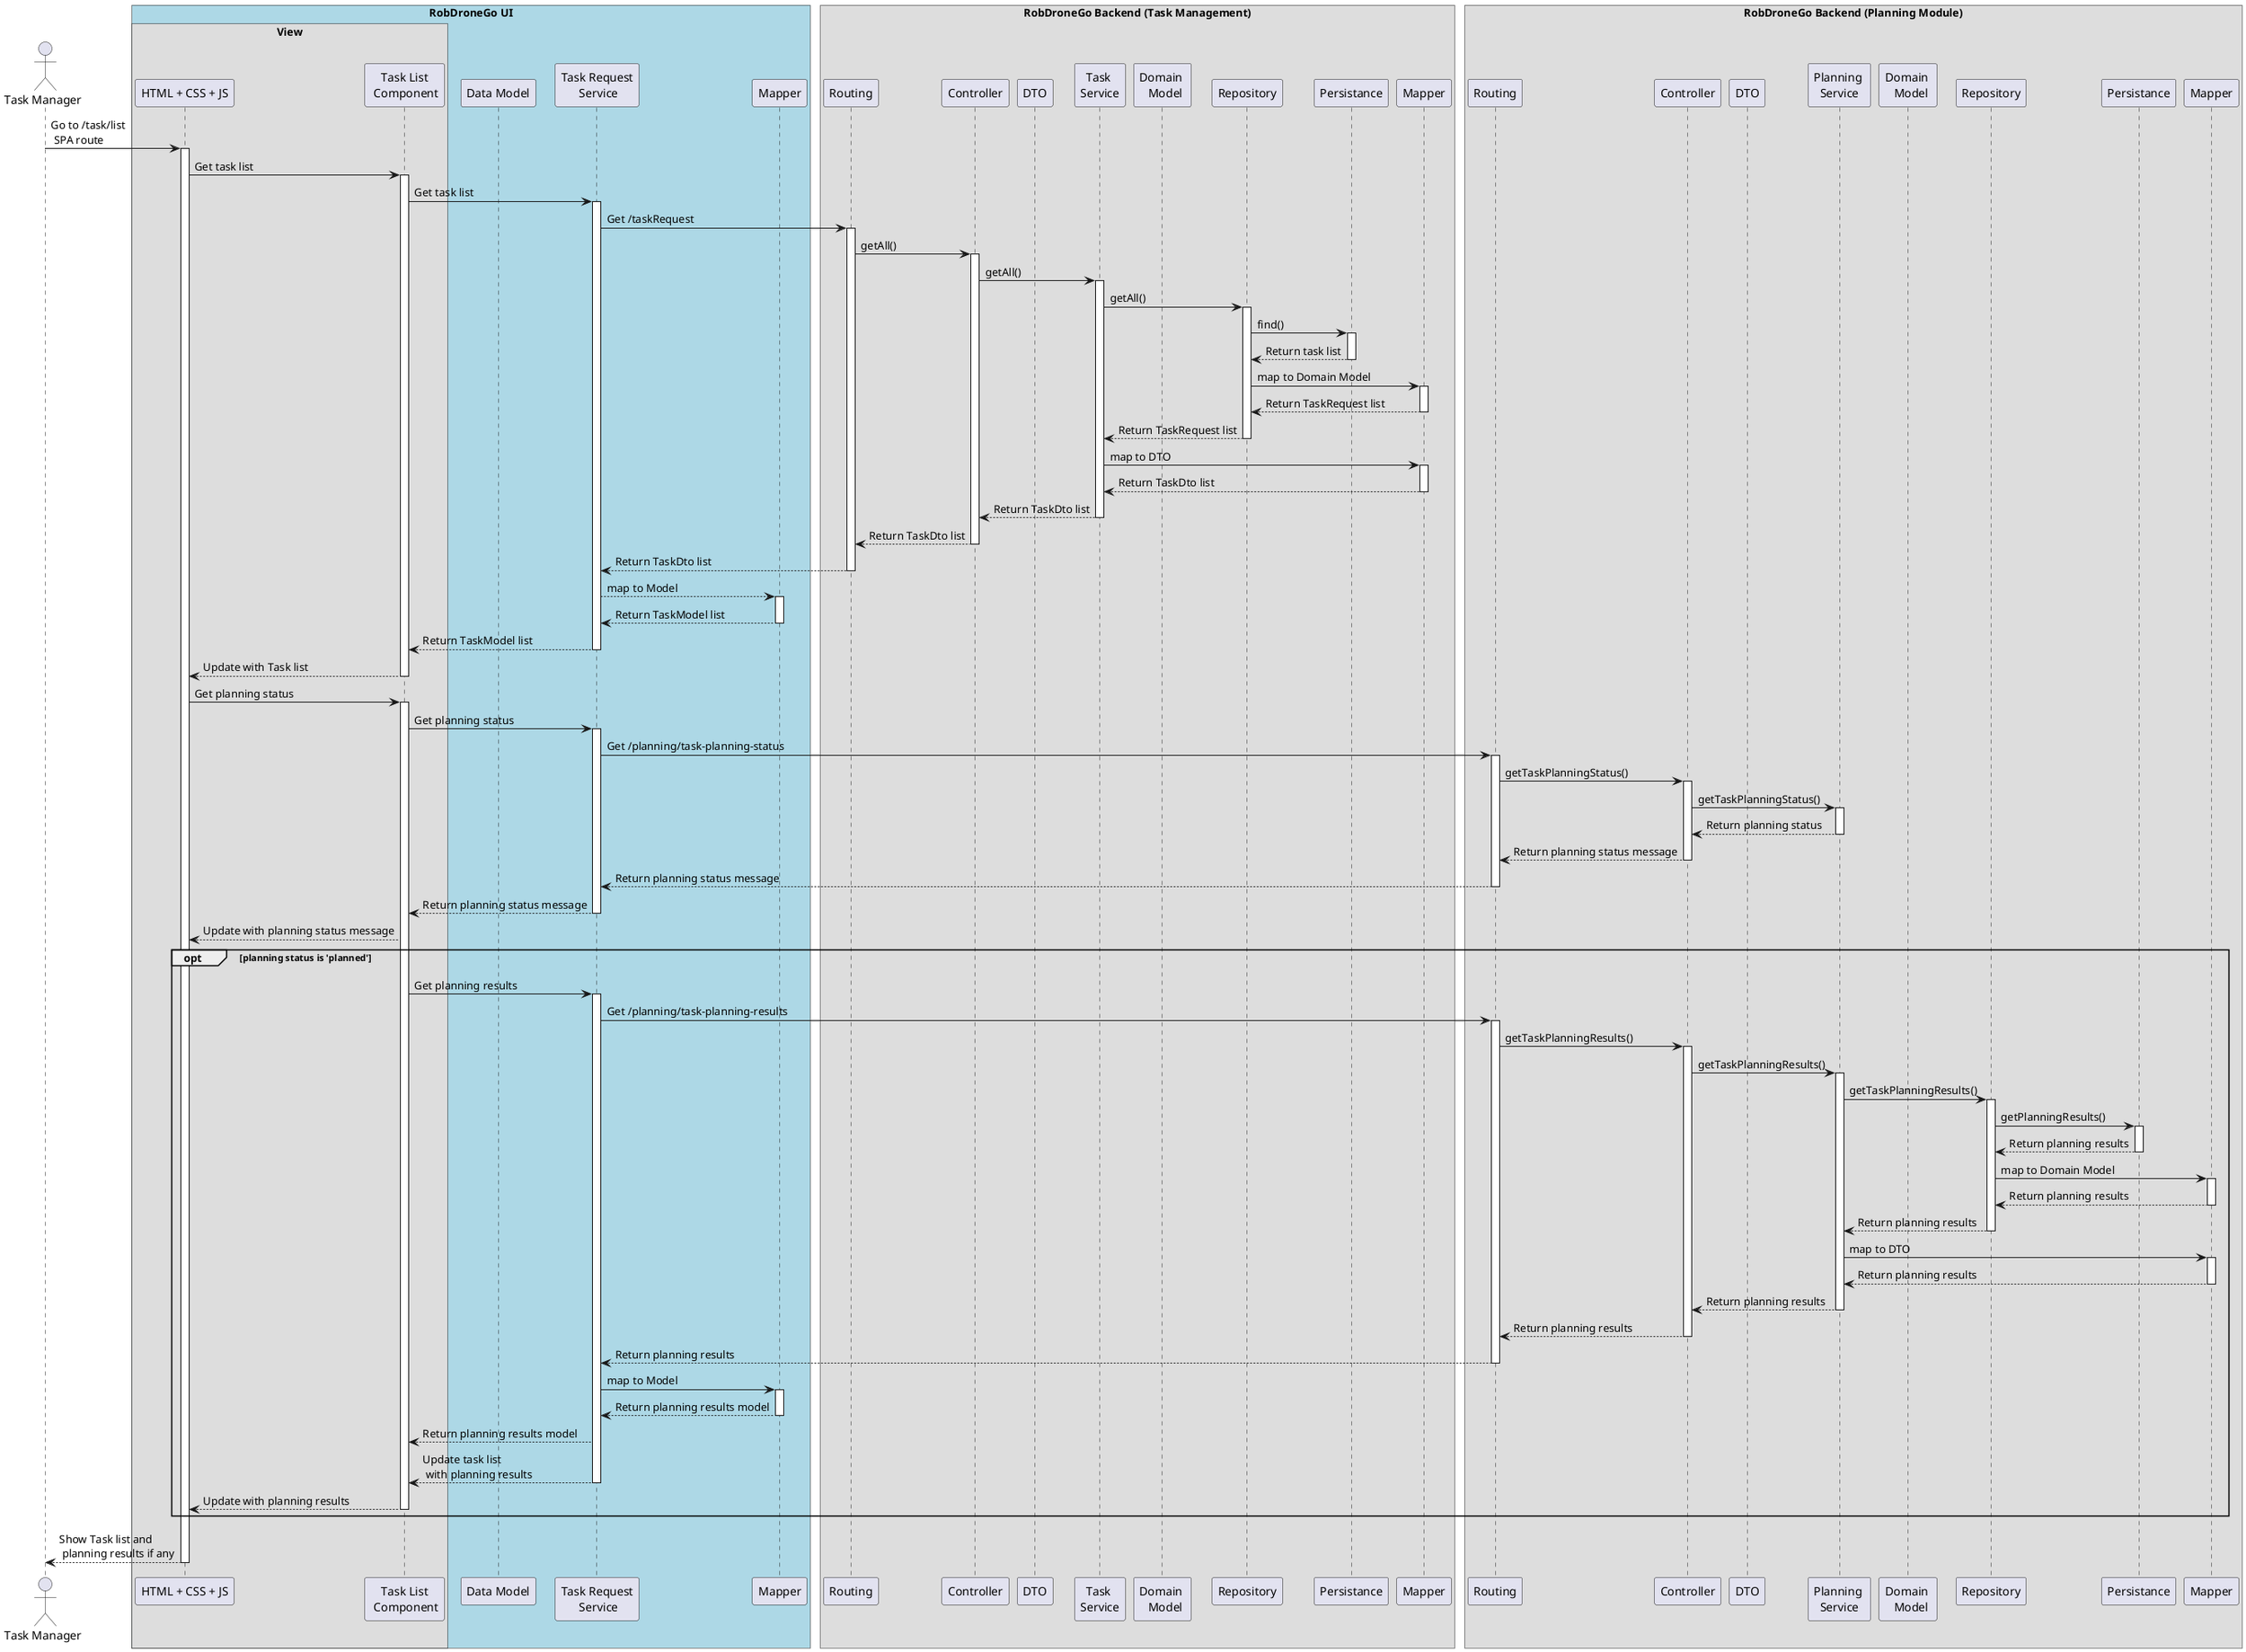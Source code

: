@startuml SD Lv3

!pragma teoz true

actor "Task Manager" as user
box "RobDroneGo UI" #LightBlue
    box "View"
        participant "HTML + CSS + JS" as FrontEnd
        participant "Task List\n Component" as UIComponent
    end box
    participant "Data Model" as ModelFE
    participant "Task Request\n Service" as TaskServiceFE
    participant "Mapper" as TaskMapperFE
end box

box "RobDroneGo Backend (Task Management)"
    participant "Routing" as TaskRouteBE
    participant "Controller" as TaskControllerBE
    participant "DTO" as TaskDtoBE
    participant "Task \nService" as TaskServiceBE
    participant "Domain \n  Model" as TaskDomainModelBE
    participant "Repository" as TaskRepositoryBE
    participant "Persistance" as TaskPersistanceBE
    participant "Mapper" as TaskMapperBE
end box
box "RobDroneGo Backend (Planning Module)"
    participant "Routing" as PlanningRouteBE
    participant "Controller" as PlanningControllerBE
    participant "DTO" as PlanningDtoBE
    participant "Planning \nService" as PlanningServiceBE
    participant "Domain \n  Model" as PlanningDomainModelBE
    participant "Repository" as PlanningRepositoryBE
    participant "Persistance" as PlanningPersistanceBE
    participant "Mapper" as PlanningMapperBE
end box

user -> FrontEnd : Go to /task/list\n SPA route
activate FrontEnd
FrontEnd -> UIComponent : Get task list
activate UIComponent
UIComponent -> TaskServiceFE : Get task list
activate TaskServiceFE
TaskServiceFE -> TaskRouteBE : Get /taskRequest
activate TaskRouteBE
TaskRouteBE -> TaskControllerBE : getAll()
activate TaskControllerBE
TaskControllerBE -> TaskServiceBE : getAll()
activate TaskServiceBE
TaskServiceBE -> TaskRepositoryBE : getAll()
activate TaskRepositoryBE
TaskRepositoryBE -> TaskPersistanceBE : find()
activate TaskPersistanceBE
TaskPersistanceBE --> TaskRepositoryBE : Return task list
deactivate TaskPersistanceBE
TaskRepositoryBE -> TaskMapperBE : map to Domain Model
activate TaskMapperBE
TaskMapperBE --> TaskRepositoryBE : Return TaskRequest list
deactivate TaskMapperBE
TaskRepositoryBE --> TaskServiceBE : Return TaskRequest list
deactivate TaskRepositoryBE
TaskServiceBE -> TaskMapperBE : map to DTO
activate TaskMapperBE
TaskMapperBE --> TaskServiceBE : Return TaskDto list
deactivate TaskMapperBE
TaskServiceBE --> TaskControllerBE : Return TaskDto list
deactivate TaskServiceBE
TaskControllerBE --> TaskRouteBE : Return TaskDto list
deactivate TaskControllerBE
TaskRouteBE --> TaskServiceFE : Return TaskDto list
deactivate TaskRouteBE
TaskServiceFE --> TaskMapperFE : map to Model
activate TaskMapperFE
TaskMapperFE --> TaskServiceFE : Return TaskModel list
deactivate TaskMapperFE
TaskServiceFE --> UIComponent : Return TaskModel list
deactivate TaskServiceFE
UIComponent --> FrontEnd : Update with Task list
deactivate UIComponent

FrontEnd -> UIComponent : Get planning status
activate UIComponent
UIComponent -> TaskServiceFE : Get planning status
activate TaskServiceFE
TaskServiceFE -> PlanningRouteBE : Get /planning/task-planning-status
activate PlanningRouteBE
PlanningRouteBE -> PlanningControllerBE : getTaskPlanningStatus()
activate PlanningControllerBE
PlanningControllerBE -> PlanningServiceBE : getTaskPlanningStatus()
activate PlanningServiceBE
PlanningServiceBE --> PlanningControllerBE : Return planning status
deactivate PlanningServiceBE
PlanningControllerBE --> PlanningRouteBE : Return planning status message
deactivate PlanningControllerBE
PlanningRouteBE --> TaskServiceFE : Return planning status message
deactivate PlanningRouteBE
TaskServiceFE --> UIComponent : Return planning status message
deactivate TaskServiceFE
UIComponent --> FrontEnd : Update with planning status message

opt planning status is 'planned'
UIComponent -> TaskServiceFE : Get planning results
activate TaskServiceFE
TaskServiceFE -> PlanningRouteBE : Get /planning/task-planning-results
activate PlanningRouteBE
PlanningRouteBE -> PlanningControllerBE : getTaskPlanningResults()
activate PlanningControllerBE
PlanningControllerBE -> PlanningServiceBE : getTaskPlanningResults()
activate PlanningServiceBE
PlanningServiceBE -> PlanningRepositoryBE : getTaskPlanningResults()
activate PlanningRepositoryBE
PlanningRepositoryBE -> PlanningPersistanceBE : getPlanningResults()
activate PlanningPersistanceBE
PlanningPersistanceBE --> PlanningRepositoryBE : Return planning results
deactivate PlanningPersistanceBE
PlanningRepositoryBE -> PlanningMapperBE : map to Domain Model
activate PlanningMapperBE
PlanningMapperBE --> PlanningRepositoryBE : Return planning results
deactivate PlanningMapperBE
PlanningRepositoryBE --> PlanningServiceBE : Return planning results
deactivate PlanningRepositoryBE
PlanningServiceBE -> PlanningMapperBE : map to DTO
activate PlanningMapperBE
PlanningMapperBE --> PlanningServiceBE : Return planning results
deactivate PlanningMapperBE
PlanningServiceBE --> PlanningControllerBE : Return planning results
deactivate PlanningServiceBE
PlanningControllerBE --> PlanningRouteBE : Return planning results
deactivate PlanningControllerBE
PlanningRouteBE --> TaskServiceFE : Return planning results
deactivate PlanningRouteBE
TaskServiceFE -> TaskMapperFE : map to Model
activate TaskMapperFE
TaskMapperFE --> TaskServiceFE : Return planning results model
deactivate TaskMapperFE
TaskServiceFE --> UIComponent : Return planning results model
deactivate PlanningRouteBE
TaskServiceFE --> UIComponent : Update task list\n with planning results
deactivate TaskServiceFE
UIComponent --> FrontEnd : Update with planning results
deactivate UIComponent
end

FrontEnd --> user : Show Task list and\n planning results if any
deactivate FrontEnd

@enduml
